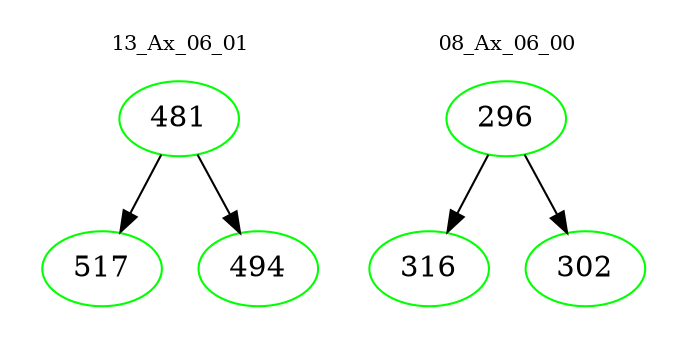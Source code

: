digraph{
subgraph cluster_0 {
color = white
label = "13_Ax_06_01";
fontsize=10;
T0_481 [label="481", color="green"]
T0_481 -> T0_517 [color="black"]
T0_517 [label="517", color="green"]
T0_481 -> T0_494 [color="black"]
T0_494 [label="494", color="green"]
}
subgraph cluster_1 {
color = white
label = "08_Ax_06_00";
fontsize=10;
T1_296 [label="296", color="green"]
T1_296 -> T1_316 [color="black"]
T1_316 [label="316", color="green"]
T1_296 -> T1_302 [color="black"]
T1_302 [label="302", color="green"]
}
}
